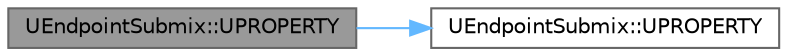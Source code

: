 digraph "UEndpointSubmix::UPROPERTY"
{
 // INTERACTIVE_SVG=YES
 // LATEX_PDF_SIZE
  bgcolor="transparent";
  edge [fontname=Helvetica,fontsize=10,labelfontname=Helvetica,labelfontsize=10];
  node [fontname=Helvetica,fontsize=10,shape=box,height=0.2,width=0.4];
  rankdir="LR";
  Node1 [id="Node000001",label="UEndpointSubmix::UPROPERTY",height=0.2,width=0.4,color="gray40", fillcolor="grey60", style="filled", fontcolor="black",tooltip=" "];
  Node1 -> Node2 [id="edge1_Node000001_Node000002",color="steelblue1",style="solid",tooltip=" "];
  Node2 [id="Node000002",label="UEndpointSubmix::UPROPERTY",height=0.2,width=0.4,color="grey40", fillcolor="white", style="filled",URL="$d9/d84/classUEndpointSubmix.html#a8c16f34f421a816cd57e0dbf69a70e3a",tooltip="Currently used format."];
}
